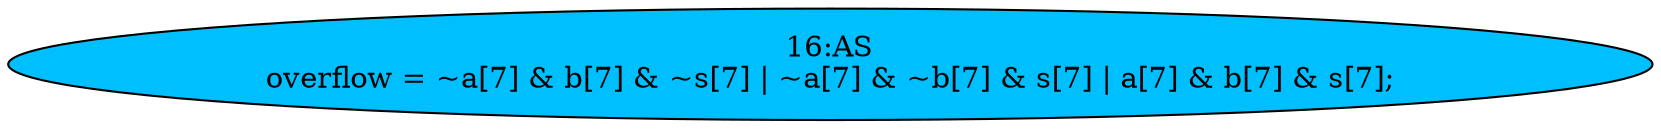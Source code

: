 strict digraph "" {
	node [label="\N"];
	"16:AS"	[ast="<pyverilog.vparser.ast.Assign object at 0x7f34a2ad7790>",
		def_var="['overflow']",
		fillcolor=deepskyblue,
		label="16:AS
overflow = ~a[7] & b[7] & ~s[7] | ~a[7] & ~b[7] & s[7] | a[7] & b[7] & s[7];",
		statements="[]",
		style=filled,
		typ=Assign,
		use_var="['a', 'b', 's', 'a', 'b', 's', 'a', 'b', 's']"];
}
